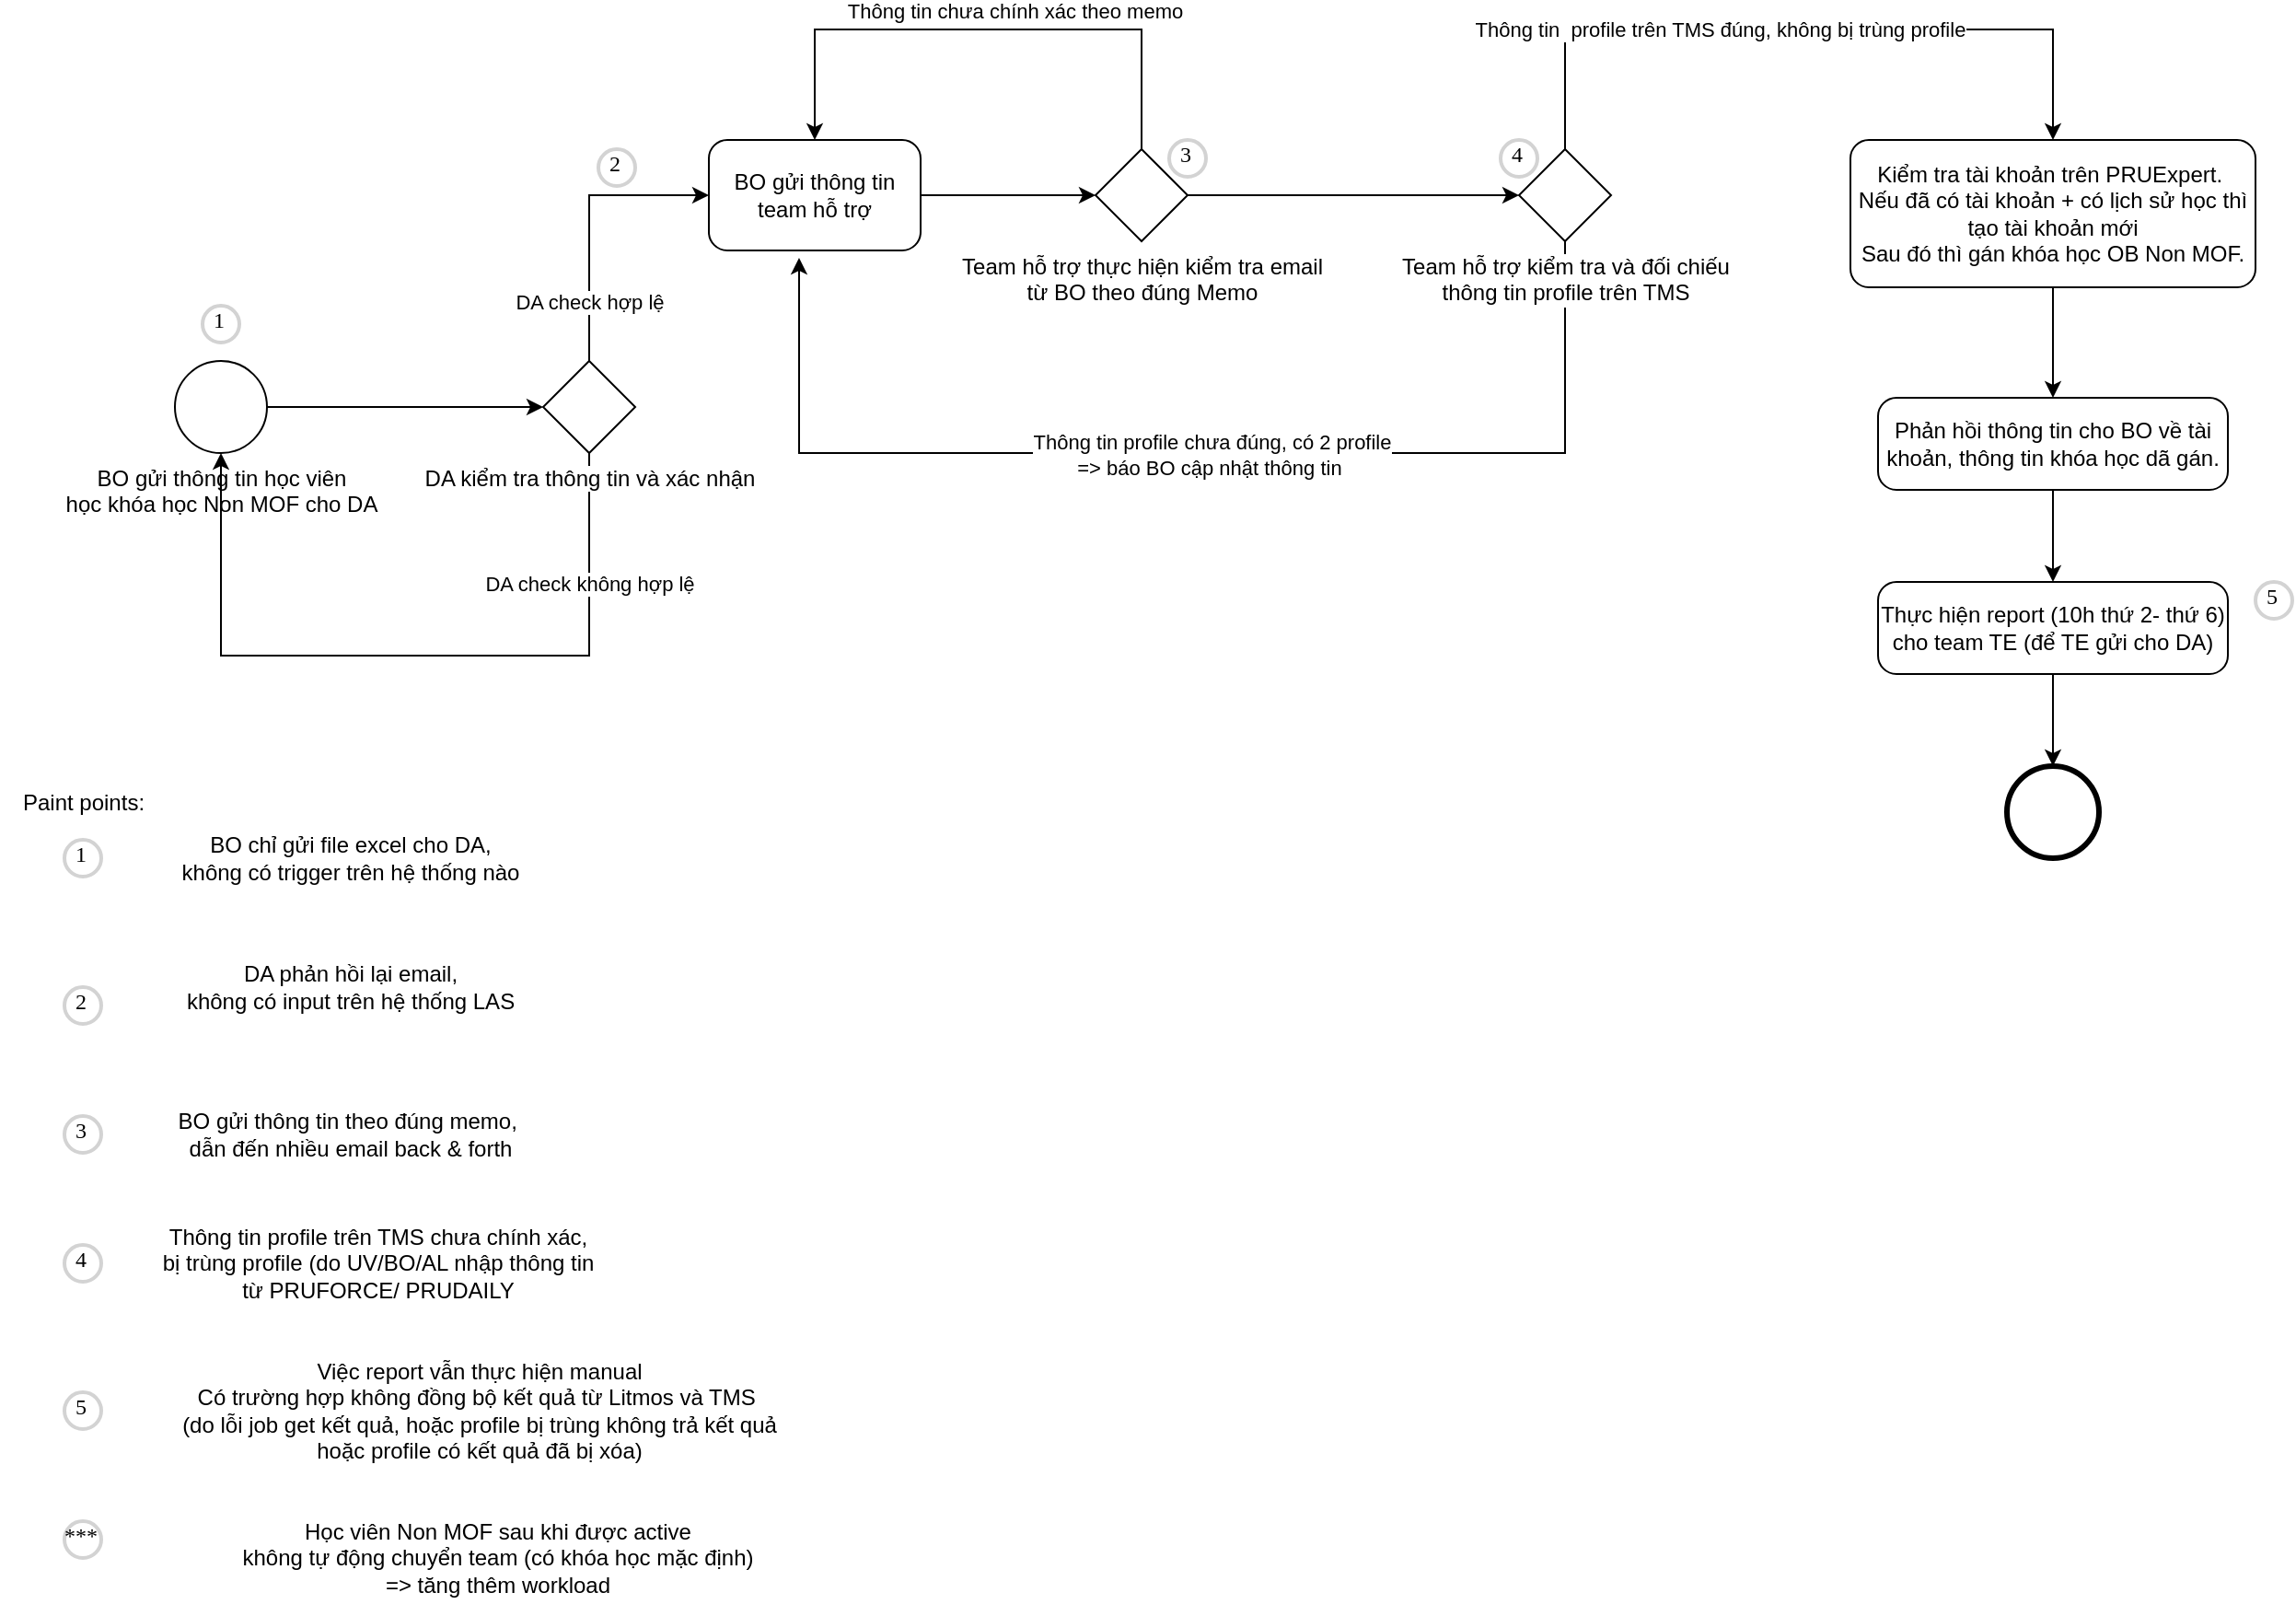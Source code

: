 <mxfile version="21.1.7" type="github" pages="3">
  <diagram name="NoN MOF" id="fQQmENuIEXwLTcdRdl_z">
    <mxGraphModel dx="1970" dy="452" grid="1" gridSize="10" guides="1" tooltips="1" connect="1" arrows="1" fold="1" page="1" pageScale="1" pageWidth="850" pageHeight="1100" math="0" shadow="0">
      <root>
        <mxCell id="0" />
        <mxCell id="1" parent="0" />
        <mxCell id="thDypKQiT-64LbLIf0Kg-5" style="edgeStyle=orthogonalEdgeStyle;rounded=0;orthogonalLoop=1;jettySize=auto;html=1;entryX=0;entryY=0.5;entryDx=0;entryDy=0;entryPerimeter=0;" edge="1" parent="1" source="thDypKQiT-64LbLIf0Kg-1" target="thDypKQiT-64LbLIf0Kg-2">
          <mxGeometry relative="1" as="geometry" />
        </mxCell>
        <mxCell id="thDypKQiT-64LbLIf0Kg-1" value="BO gửi thông tin học viên &lt;br&gt;học khóa học Non MOF cho DA" style="points=[[0.145,0.145,0],[0.5,0,0],[0.855,0.145,0],[1,0.5,0],[0.855,0.855,0],[0.5,1,0],[0.145,0.855,0],[0,0.5,0]];shape=mxgraph.bpmn.event;html=1;verticalLabelPosition=bottom;labelBackgroundColor=#ffffff;verticalAlign=top;align=center;perimeter=ellipsePerimeter;outlineConnect=0;aspect=fixed;outline=standard;symbol=general;" vertex="1" parent="1">
          <mxGeometry x="90" y="200" width="50" height="50" as="geometry" />
        </mxCell>
        <mxCell id="thDypKQiT-64LbLIf0Kg-4" style="edgeStyle=orthogonalEdgeStyle;rounded=0;orthogonalLoop=1;jettySize=auto;html=1;entryX=0;entryY=0.5;entryDx=0;entryDy=0;entryPerimeter=0;" edge="1" parent="1" source="thDypKQiT-64LbLIf0Kg-2" target="thDypKQiT-64LbLIf0Kg-3">
          <mxGeometry relative="1" as="geometry">
            <Array as="points">
              <mxPoint x="315" y="110" />
            </Array>
          </mxGeometry>
        </mxCell>
        <mxCell id="thDypKQiT-64LbLIf0Kg-7" value="DA check hợp lệ" style="edgeLabel;html=1;align=center;verticalAlign=middle;resizable=0;points=[];" vertex="1" connectable="0" parent="thDypKQiT-64LbLIf0Kg-4">
          <mxGeometry x="-0.587" relative="1" as="geometry">
            <mxPoint as="offset" />
          </mxGeometry>
        </mxCell>
        <mxCell id="thDypKQiT-64LbLIf0Kg-6" style="edgeStyle=orthogonalEdgeStyle;rounded=0;orthogonalLoop=1;jettySize=auto;html=1;entryX=0.5;entryY=1;entryDx=0;entryDy=0;entryPerimeter=0;" edge="1" parent="1" source="thDypKQiT-64LbLIf0Kg-2" target="thDypKQiT-64LbLIf0Kg-1">
          <mxGeometry relative="1" as="geometry">
            <Array as="points">
              <mxPoint x="315" y="360" />
              <mxPoint x="115" y="360" />
            </Array>
          </mxGeometry>
        </mxCell>
        <mxCell id="thDypKQiT-64LbLIf0Kg-8" value="DA check không hợp lệ" style="edgeLabel;html=1;align=center;verticalAlign=middle;resizable=0;points=[];" vertex="1" connectable="0" parent="thDypKQiT-64LbLIf0Kg-6">
          <mxGeometry x="-0.662" relative="1" as="geometry">
            <mxPoint as="offset" />
          </mxGeometry>
        </mxCell>
        <mxCell id="thDypKQiT-64LbLIf0Kg-2" value="DA kiểm tra thông tin và xác nhận" style="points=[[0.25,0.25,0],[0.5,0,0],[0.75,0.25,0],[1,0.5,0],[0.75,0.75,0],[0.5,1,0],[0.25,0.75,0],[0,0.5,0]];shape=mxgraph.bpmn.gateway2;html=1;verticalLabelPosition=bottom;labelBackgroundColor=#ffffff;verticalAlign=top;align=center;perimeter=rhombusPerimeter;outlineConnect=0;outline=none;symbol=none;" vertex="1" parent="1">
          <mxGeometry x="290" y="200" width="50" height="50" as="geometry" />
        </mxCell>
        <mxCell id="thDypKQiT-64LbLIf0Kg-11" style="edgeStyle=orthogonalEdgeStyle;rounded=0;orthogonalLoop=1;jettySize=auto;html=1;" edge="1" parent="1" source="thDypKQiT-64LbLIf0Kg-3" target="thDypKQiT-64LbLIf0Kg-10">
          <mxGeometry relative="1" as="geometry" />
        </mxCell>
        <mxCell id="thDypKQiT-64LbLIf0Kg-3" value="BO gửi thông tin team hỗ trợ" style="points=[[0.25,0,0],[0.5,0,0],[0.75,0,0],[1,0.25,0],[1,0.5,0],[1,0.75,0],[0.75,1,0],[0.5,1,0],[0.25,1,0],[0,0.75,0],[0,0.5,0],[0,0.25,0]];shape=mxgraph.bpmn.task;whiteSpace=wrap;rectStyle=rounded;size=10;html=1;container=1;expand=0;collapsible=0;taskMarker=abstract;" vertex="1" parent="1">
          <mxGeometry x="380" y="80" width="115" height="60" as="geometry" />
        </mxCell>
        <mxCell id="thDypKQiT-64LbLIf0Kg-23" style="edgeStyle=orthogonalEdgeStyle;rounded=0;orthogonalLoop=1;jettySize=auto;html=1;entryX=0.5;entryY=0;entryDx=0;entryDy=0;entryPerimeter=0;" edge="1" parent="1" source="thDypKQiT-64LbLIf0Kg-9" target="thDypKQiT-64LbLIf0Kg-22">
          <mxGeometry relative="1" as="geometry" />
        </mxCell>
        <mxCell id="thDypKQiT-64LbLIf0Kg-9" value="Kiểm tra tài khoản trên PRUExpert.&amp;nbsp;&lt;br&gt;Nếu đã có tài khoản + có lịch sử học thì tạo tài khoản mới&lt;br&gt;Sau đó thì gán khóa học OB Non MOF." style="points=[[0.25,0,0],[0.5,0,0],[0.75,0,0],[1,0.25,0],[1,0.5,0],[1,0.75,0],[0.75,1,0],[0.5,1,0],[0.25,1,0],[0,0.75,0],[0,0.5,0],[0,0.25,0]];shape=mxgraph.bpmn.task;whiteSpace=wrap;rectStyle=rounded;size=10;html=1;container=1;expand=0;collapsible=0;taskMarker=abstract;" vertex="1" parent="1">
          <mxGeometry x="1000" y="80" width="220" height="80" as="geometry" />
        </mxCell>
        <mxCell id="thDypKQiT-64LbLIf0Kg-12" style="edgeStyle=orthogonalEdgeStyle;rounded=0;orthogonalLoop=1;jettySize=auto;html=1;entryX=0.5;entryY=0;entryDx=0;entryDy=0;entryPerimeter=0;" edge="1" parent="1" source="thDypKQiT-64LbLIf0Kg-10" target="thDypKQiT-64LbLIf0Kg-3">
          <mxGeometry relative="1" as="geometry">
            <Array as="points">
              <mxPoint x="615" y="20" />
              <mxPoint x="438" y="20" />
            </Array>
          </mxGeometry>
        </mxCell>
        <mxCell id="thDypKQiT-64LbLIf0Kg-13" value="Thông tin chưa chính xác theo memo&lt;br&gt;" style="edgeLabel;html=1;align=center;verticalAlign=middle;resizable=0;points=[];" vertex="1" connectable="0" parent="thDypKQiT-64LbLIf0Kg-12">
          <mxGeometry x="-0.146" y="2" relative="1" as="geometry">
            <mxPoint x="-5" y="-12" as="offset" />
          </mxGeometry>
        </mxCell>
        <mxCell id="thDypKQiT-64LbLIf0Kg-16" style="edgeStyle=orthogonalEdgeStyle;rounded=0;orthogonalLoop=1;jettySize=auto;html=1;entryX=0;entryY=0.5;entryDx=0;entryDy=0;entryPerimeter=0;" edge="1" parent="1" source="thDypKQiT-64LbLIf0Kg-10" target="thDypKQiT-64LbLIf0Kg-15">
          <mxGeometry relative="1" as="geometry" />
        </mxCell>
        <mxCell id="thDypKQiT-64LbLIf0Kg-10" value="Team hỗ trợ thực hiện kiểm tra email &lt;br&gt;từ BO theo đúng Memo" style="points=[[0.25,0.25,0],[0.5,0,0],[0.75,0.25,0],[1,0.5,0],[0.75,0.75,0],[0.5,1,0],[0.25,0.75,0],[0,0.5,0]];shape=mxgraph.bpmn.gateway2;html=1;verticalLabelPosition=bottom;labelBackgroundColor=#ffffff;verticalAlign=top;align=center;perimeter=rhombusPerimeter;outlineConnect=0;outline=none;symbol=none;" vertex="1" parent="1">
          <mxGeometry x="590" y="85" width="50" height="50" as="geometry" />
        </mxCell>
        <mxCell id="thDypKQiT-64LbLIf0Kg-17" style="edgeStyle=orthogonalEdgeStyle;rounded=0;orthogonalLoop=1;jettySize=auto;html=1;entryX=0.426;entryY=1.067;entryDx=0;entryDy=0;entryPerimeter=0;" edge="1" parent="1" source="thDypKQiT-64LbLIf0Kg-15" target="thDypKQiT-64LbLIf0Kg-3">
          <mxGeometry relative="1" as="geometry">
            <Array as="points">
              <mxPoint x="845" y="250" />
              <mxPoint x="429" y="250" />
            </Array>
          </mxGeometry>
        </mxCell>
        <mxCell id="thDypKQiT-64LbLIf0Kg-18" value="Thông tin profile chưa đúng, có 2 profile&lt;br&gt;=&amp;gt; báo BO cập nhật thông tin&amp;nbsp;" style="edgeLabel;html=1;align=center;verticalAlign=middle;resizable=0;points=[];" vertex="1" connectable="0" parent="thDypKQiT-64LbLIf0Kg-17">
          <mxGeometry x="-0.036" y="1" relative="1" as="geometry">
            <mxPoint as="offset" />
          </mxGeometry>
        </mxCell>
        <mxCell id="thDypKQiT-64LbLIf0Kg-20" style="edgeStyle=orthogonalEdgeStyle;rounded=0;orthogonalLoop=1;jettySize=auto;html=1;entryX=0.5;entryY=0;entryDx=0;entryDy=0;entryPerimeter=0;" edge="1" parent="1" source="thDypKQiT-64LbLIf0Kg-15" target="thDypKQiT-64LbLIf0Kg-9">
          <mxGeometry relative="1" as="geometry">
            <Array as="points">
              <mxPoint x="845" y="20" />
              <mxPoint x="1110" y="20" />
            </Array>
          </mxGeometry>
        </mxCell>
        <mxCell id="thDypKQiT-64LbLIf0Kg-21" value="Thông tin&amp;nbsp; profile trên TMS đúng, không bị trùng profile" style="edgeLabel;html=1;align=center;verticalAlign=middle;resizable=0;points=[];" vertex="1" connectable="0" parent="thDypKQiT-64LbLIf0Kg-20">
          <mxGeometry x="-0.236" relative="1" as="geometry">
            <mxPoint as="offset" />
          </mxGeometry>
        </mxCell>
        <mxCell id="thDypKQiT-64LbLIf0Kg-15" value="Team hỗ trợ kiểm tra và đối chiếu &lt;br&gt;thông tin profile trên TMS" style="points=[[0.25,0.25,0],[0.5,0,0],[0.75,0.25,0],[1,0.5,0],[0.75,0.75,0],[0.5,1,0],[0.25,0.75,0],[0,0.5,0]];shape=mxgraph.bpmn.gateway2;html=1;verticalLabelPosition=bottom;labelBackgroundColor=#ffffff;verticalAlign=top;align=center;perimeter=rhombusPerimeter;outlineConnect=0;outline=none;symbol=none;" vertex="1" parent="1">
          <mxGeometry x="820" y="85" width="50" height="50" as="geometry" />
        </mxCell>
        <mxCell id="thDypKQiT-64LbLIf0Kg-40" style="edgeStyle=orthogonalEdgeStyle;rounded=0;orthogonalLoop=1;jettySize=auto;html=1;entryX=0.5;entryY=0;entryDx=0;entryDy=0;entryPerimeter=0;" edge="1" parent="1" source="thDypKQiT-64LbLIf0Kg-22" target="thDypKQiT-64LbLIf0Kg-39">
          <mxGeometry relative="1" as="geometry" />
        </mxCell>
        <mxCell id="thDypKQiT-64LbLIf0Kg-22" value="Phản hồi thông tin cho BO về tài khoản, thông tin khóa học dã gán." style="points=[[0.25,0,0],[0.5,0,0],[0.75,0,0],[1,0.25,0],[1,0.5,0],[1,0.75,0],[0.75,1,0],[0.5,1,0],[0.25,1,0],[0,0.75,0],[0,0.5,0],[0,0.25,0]];shape=mxgraph.bpmn.task;whiteSpace=wrap;rectStyle=rounded;size=10;html=1;container=1;expand=0;collapsible=0;taskMarker=abstract;" vertex="1" parent="1">
          <mxGeometry x="1015" y="220" width="190" height="50" as="geometry" />
        </mxCell>
        <mxCell id="thDypKQiT-64LbLIf0Kg-24" value="" style="points=[[0.145,0.145,0],[0.5,0,0],[0.855,0.145,0],[1,0.5,0],[0.855,0.855,0],[0.5,1,0],[0.145,0.855,0],[0,0.5,0]];shape=mxgraph.bpmn.event;html=1;verticalLabelPosition=bottom;labelBackgroundColor=#ffffff;verticalAlign=top;align=center;perimeter=ellipsePerimeter;outlineConnect=0;aspect=fixed;outline=end;symbol=terminate2;" vertex="1" parent="1">
          <mxGeometry x="1085" y="420" width="50" height="50" as="geometry" />
        </mxCell>
        <mxCell id="thDypKQiT-64LbLIf0Kg-26" value="1" style="ellipse;whiteSpace=wrap;html=1;aspect=fixed;strokeWidth=2;fontFamily=Tahoma;spacingBottom=4;spacingRight=2;strokeColor=#d3d3d3;" vertex="1" parent="1">
          <mxGeometry x="105" y="170" width="20" height="20" as="geometry" />
        </mxCell>
        <mxCell id="thDypKQiT-64LbLIf0Kg-27" value="Paint points:" style="text;html=1;align=center;verticalAlign=middle;resizable=0;points=[];autosize=1;strokeColor=none;fillColor=none;" vertex="1" parent="1">
          <mxGeometry x="-5" y="425" width="90" height="30" as="geometry" />
        </mxCell>
        <mxCell id="thDypKQiT-64LbLIf0Kg-28" value="1" style="ellipse;whiteSpace=wrap;html=1;aspect=fixed;strokeWidth=2;fontFamily=Tahoma;spacingBottom=4;spacingRight=2;strokeColor=#d3d3d3;" vertex="1" parent="1">
          <mxGeometry x="30" y="460" width="20" height="20" as="geometry" />
        </mxCell>
        <mxCell id="thDypKQiT-64LbLIf0Kg-29" value="BO chỉ gửi file excel cho DA, &lt;br&gt;không có trigger trên hệ thống nào" style="text;html=1;align=center;verticalAlign=middle;resizable=0;points=[];autosize=1;strokeColor=none;fillColor=none;" vertex="1" parent="1">
          <mxGeometry x="80" y="450" width="210" height="40" as="geometry" />
        </mxCell>
        <mxCell id="thDypKQiT-64LbLIf0Kg-30" value="2" style="ellipse;whiteSpace=wrap;html=1;aspect=fixed;strokeWidth=2;fontFamily=Tahoma;spacingBottom=4;spacingRight=2;strokeColor=#d3d3d3;" vertex="1" parent="1">
          <mxGeometry x="320" y="85" width="20" height="20" as="geometry" />
        </mxCell>
        <mxCell id="thDypKQiT-64LbLIf0Kg-31" value="2" style="ellipse;whiteSpace=wrap;html=1;aspect=fixed;strokeWidth=2;fontFamily=Tahoma;spacingBottom=4;spacingRight=2;strokeColor=#d3d3d3;" vertex="1" parent="1">
          <mxGeometry x="30" y="540" width="20" height="20" as="geometry" />
        </mxCell>
        <mxCell id="thDypKQiT-64LbLIf0Kg-32" value="DA phản hồi lại email, &lt;br&gt;không có input trên hệ thống LAS&lt;br&gt;" style="text;html=1;align=center;verticalAlign=middle;resizable=0;points=[];autosize=1;strokeColor=none;fillColor=none;" vertex="1" parent="1">
          <mxGeometry x="85" y="520" width="200" height="40" as="geometry" />
        </mxCell>
        <mxCell id="thDypKQiT-64LbLIf0Kg-33" value="3" style="ellipse;whiteSpace=wrap;html=1;aspect=fixed;strokeWidth=2;fontFamily=Tahoma;spacingBottom=4;spacingRight=2;strokeColor=#d3d3d3;" vertex="1" parent="1">
          <mxGeometry x="630" y="80" width="20" height="20" as="geometry" />
        </mxCell>
        <mxCell id="thDypKQiT-64LbLIf0Kg-34" value="4" style="ellipse;whiteSpace=wrap;html=1;aspect=fixed;strokeWidth=2;fontFamily=Tahoma;spacingBottom=4;spacingRight=2;strokeColor=#d3d3d3;" vertex="1" parent="1">
          <mxGeometry x="810" y="80" width="20" height="20" as="geometry" />
        </mxCell>
        <mxCell id="thDypKQiT-64LbLIf0Kg-35" value="3" style="ellipse;whiteSpace=wrap;html=1;aspect=fixed;strokeWidth=2;fontFamily=Tahoma;spacingBottom=4;spacingRight=2;strokeColor=#d3d3d3;" vertex="1" parent="1">
          <mxGeometry x="30" y="610" width="20" height="20" as="geometry" />
        </mxCell>
        <mxCell id="thDypKQiT-64LbLIf0Kg-36" value="BO gửi thông tin theo đúng memo,&amp;nbsp;&lt;br&gt;dẫn đến nhiều email back &amp;amp; forth" style="text;html=1;align=center;verticalAlign=middle;resizable=0;points=[];autosize=1;strokeColor=none;fillColor=none;" vertex="1" parent="1">
          <mxGeometry x="80" y="600" width="210" height="40" as="geometry" />
        </mxCell>
        <mxCell id="thDypKQiT-64LbLIf0Kg-37" value="4" style="ellipse;whiteSpace=wrap;html=1;aspect=fixed;strokeWidth=2;fontFamily=Tahoma;spacingBottom=4;spacingRight=2;strokeColor=#d3d3d3;" vertex="1" parent="1">
          <mxGeometry x="30" y="680" width="20" height="20" as="geometry" />
        </mxCell>
        <mxCell id="thDypKQiT-64LbLIf0Kg-38" value="Thông tin profile trên TMS chưa chính xác, &lt;br&gt;bị trùng profile (do UV/BO/AL nhập thông tin &lt;br&gt;từ PRUFORCE/ PRUDAILY" style="text;html=1;align=center;verticalAlign=middle;resizable=0;points=[];autosize=1;strokeColor=none;fillColor=none;" vertex="1" parent="1">
          <mxGeometry x="70" y="660" width="260" height="60" as="geometry" />
        </mxCell>
        <mxCell id="thDypKQiT-64LbLIf0Kg-41" style="edgeStyle=orthogonalEdgeStyle;rounded=0;orthogonalLoop=1;jettySize=auto;html=1;entryX=0.5;entryY=0;entryDx=0;entryDy=0;entryPerimeter=0;" edge="1" parent="1" source="thDypKQiT-64LbLIf0Kg-39" target="thDypKQiT-64LbLIf0Kg-24">
          <mxGeometry relative="1" as="geometry" />
        </mxCell>
        <mxCell id="thDypKQiT-64LbLIf0Kg-39" value="Thực hiện report (10h thứ 2- thứ 6) cho team TE (để TE gửi cho DA)" style="points=[[0.25,0,0],[0.5,0,0],[0.75,0,0],[1,0.25,0],[1,0.5,0],[1,0.75,0],[0.75,1,0],[0.5,1,0],[0.25,1,0],[0,0.75,0],[0,0.5,0],[0,0.25,0]];shape=mxgraph.bpmn.task;whiteSpace=wrap;rectStyle=rounded;size=10;html=1;container=1;expand=0;collapsible=0;taskMarker=abstract;" vertex="1" parent="1">
          <mxGeometry x="1015" y="320" width="190" height="50" as="geometry" />
        </mxCell>
        <mxCell id="thDypKQiT-64LbLIf0Kg-42" value="5" style="ellipse;whiteSpace=wrap;html=1;aspect=fixed;strokeWidth=2;fontFamily=Tahoma;spacingBottom=4;spacingRight=2;strokeColor=#d3d3d3;" vertex="1" parent="1">
          <mxGeometry x="1220" y="320" width="20" height="20" as="geometry" />
        </mxCell>
        <mxCell id="thDypKQiT-64LbLIf0Kg-43" value="5" style="ellipse;whiteSpace=wrap;html=1;aspect=fixed;strokeWidth=2;fontFamily=Tahoma;spacingBottom=4;spacingRight=2;strokeColor=#d3d3d3;" vertex="1" parent="1">
          <mxGeometry x="30" y="760" width="20" height="20" as="geometry" />
        </mxCell>
        <mxCell id="thDypKQiT-64LbLIf0Kg-44" value="Việc report vẫn thực hiện manual&lt;br&gt;Có trường hợp không đồng bộ kết quả từ Litmos và TMS&amp;nbsp;&lt;br&gt;(do lỗi job get kết quả, hoặc profile bị trùng không trả kết quả &lt;br&gt;hoặc profile có kết quả đã bị xóa)" style="text;html=1;align=center;verticalAlign=middle;resizable=0;points=[];autosize=1;strokeColor=none;fillColor=none;" vertex="1" parent="1">
          <mxGeometry x="80" y="735" width="350" height="70" as="geometry" />
        </mxCell>
        <mxCell id="Pe_MBrciBFtCj17xwoZH-1" value="***" style="ellipse;whiteSpace=wrap;html=1;aspect=fixed;strokeWidth=2;fontFamily=Tahoma;spacingBottom=4;spacingRight=2;strokeColor=#d3d3d3;" vertex="1" parent="1">
          <mxGeometry x="30" y="830" width="20" height="20" as="geometry" />
        </mxCell>
        <mxCell id="Pe_MBrciBFtCj17xwoZH-2" value="Học viên Non MOF sau khi được active &lt;br&gt;không tự động chuyển team (có khóa học mặc định)&lt;br&gt;=&amp;gt; tăng thêm workload" style="text;html=1;align=center;verticalAlign=middle;resizable=0;points=[];autosize=1;strokeColor=none;fillColor=none;" vertex="1" parent="1">
          <mxGeometry x="115" y="820" width="300" height="60" as="geometry" />
        </mxCell>
      </root>
    </mxGraphModel>
  </diagram>
  <diagram name="Rein" id="vkYovINN1ZxbjtTZWmYw">
    <mxGraphModel dx="1970" dy="452" grid="1" gridSize="10" guides="1" tooltips="1" connect="1" arrows="1" fold="1" page="1" pageScale="1" pageWidth="850" pageHeight="1100" math="0" shadow="0">
      <root>
        <mxCell id="09gS8H7WLiLJRydkrxy7-0" />
        <mxCell id="09gS8H7WLiLJRydkrxy7-1" parent="09gS8H7WLiLJRydkrxy7-0" />
        <mxCell id="09gS8H7WLiLJRydkrxy7-2" style="edgeStyle=orthogonalEdgeStyle;rounded=0;orthogonalLoop=1;jettySize=auto;html=1;entryX=0;entryY=0.5;entryDx=0;entryDy=0;entryPerimeter=0;" edge="1" parent="09gS8H7WLiLJRydkrxy7-1" source="09gS8H7WLiLJRydkrxy7-3" target="09gS8H7WLiLJRydkrxy7-8">
          <mxGeometry relative="1" as="geometry" />
        </mxCell>
        <mxCell id="09gS8H7WLiLJRydkrxy7-3" value="Nhận thông tin request từ BO hoặc&lt;br&gt;từ học viên (không đăng nhập được tài khoản)&lt;br&gt;" style="points=[[0.145,0.145,0],[0.5,0,0],[0.855,0.145,0],[1,0.5,0],[0.855,0.855,0],[0.5,1,0],[0.145,0.855,0],[0,0.5,0]];shape=mxgraph.bpmn.event;html=1;verticalLabelPosition=bottom;labelBackgroundColor=#ffffff;verticalAlign=top;align=center;perimeter=ellipsePerimeter;outlineConnect=0;aspect=fixed;outline=standard;symbol=general;" vertex="1" parent="09gS8H7WLiLJRydkrxy7-1">
          <mxGeometry y="200" width="50" height="50" as="geometry" />
        </mxCell>
        <mxCell id="09gS8H7WLiLJRydkrxy7-4" style="edgeStyle=orthogonalEdgeStyle;rounded=0;orthogonalLoop=1;jettySize=auto;html=1;entryX=0;entryY=0.5;entryDx=0;entryDy=0;entryPerimeter=0;" edge="1" parent="09gS8H7WLiLJRydkrxy7-1" source="09gS8H7WLiLJRydkrxy7-8" target="3sYgrTNvgRS8eJZzEcFu-2">
          <mxGeometry relative="1" as="geometry">
            <mxPoint x="380" y="110" as="targetPoint" />
            <Array as="points">
              <mxPoint x="315" y="110" />
            </Array>
          </mxGeometry>
        </mxCell>
        <mxCell id="09gS8H7WLiLJRydkrxy7-5" value="Thông tin đúng và tình trạng &quot;rein&quot;&lt;br&gt;(LAS và TMS đều Inactive)" style="edgeLabel;html=1;align=center;verticalAlign=middle;resizable=0;points=[];" vertex="1" connectable="0" parent="09gS8H7WLiLJRydkrxy7-4">
          <mxGeometry x="-0.587" relative="1" as="geometry">
            <mxPoint as="offset" />
          </mxGeometry>
        </mxCell>
        <mxCell id="09gS8H7WLiLJRydkrxy7-6" style="edgeStyle=orthogonalEdgeStyle;rounded=0;orthogonalLoop=1;jettySize=auto;html=1;entryX=0.5;entryY=1;entryDx=0;entryDy=0;entryPerimeter=0;" edge="1" parent="09gS8H7WLiLJRydkrxy7-1" source="09gS8H7WLiLJRydkrxy7-8" target="09gS8H7WLiLJRydkrxy7-3">
          <mxGeometry relative="1" as="geometry">
            <Array as="points">
              <mxPoint x="315" y="330" />
              <mxPoint x="25" y="330" />
            </Array>
          </mxGeometry>
        </mxCell>
        <mxCell id="3sYgrTNvgRS8eJZzEcFu-1" value="Nếu thông tin không đúng, trùng profile&lt;br&gt;=&amp;gt; phản hồi cho BO cập nhật thông tin" style="edgeLabel;html=1;align=center;verticalAlign=middle;resizable=0;points=[];" vertex="1" connectable="0" parent="09gS8H7WLiLJRydkrxy7-6">
          <mxGeometry x="-0.138" y="1" relative="1" as="geometry">
            <mxPoint as="offset" />
          </mxGeometry>
        </mxCell>
        <mxCell id="09gS8H7WLiLJRydkrxy7-8" value="Kiểm tra thông tin profile TMS và tình trạng trên TMS&lt;br&gt;" style="points=[[0.25,0.25,0],[0.5,0,0],[0.75,0.25,0],[1,0.5,0],[0.75,0.75,0],[0.5,1,0],[0.25,0.75,0],[0,0.5,0]];shape=mxgraph.bpmn.gateway2;html=1;verticalLabelPosition=bottom;labelBackgroundColor=#ffffff;verticalAlign=top;align=center;perimeter=rhombusPerimeter;outlineConnect=0;outline=none;symbol=none;" vertex="1" parent="09gS8H7WLiLJRydkrxy7-1">
          <mxGeometry x="290" y="200" width="50" height="50" as="geometry" />
        </mxCell>
        <mxCell id="3sYgrTNvgRS8eJZzEcFu-5" style="edgeStyle=orthogonalEdgeStyle;rounded=0;orthogonalLoop=1;jettySize=auto;html=1;entryX=0.5;entryY=0;entryDx=0;entryDy=0;entryPerimeter=0;" edge="1" parent="09gS8H7WLiLJRydkrxy7-1" source="09gS8H7WLiLJRydkrxy7-23" target="09gS8H7WLiLJRydkrxy7-24">
          <mxGeometry relative="1" as="geometry">
            <mxPoint x="835" y="265" as="targetPoint" />
          </mxGeometry>
        </mxCell>
        <mxCell id="09gS8H7WLiLJRydkrxy7-23" value="Phản hồi thông tin cho học viên/BO về tài khoản" style="points=[[0.25,0,0],[0.5,0,0],[0.75,0,0],[1,0.25,0],[1,0.5,0],[1,0.75,0],[0.75,1,0],[0.5,1,0],[0.25,1,0],[0,0.75,0],[0,0.5,0],[0,0.25,0]];shape=mxgraph.bpmn.task;whiteSpace=wrap;rectStyle=rounded;size=10;html=1;container=1;expand=0;collapsible=0;taskMarker=abstract;" vertex="1" parent="09gS8H7WLiLJRydkrxy7-1">
          <mxGeometry x="740" y="85" width="190" height="50" as="geometry" />
        </mxCell>
        <mxCell id="09gS8H7WLiLJRydkrxy7-24" value="" style="points=[[0.145,0.145,0],[0.5,0,0],[0.855,0.145,0],[1,0.5,0],[0.855,0.855,0],[0.5,1,0],[0.145,0.855,0],[0,0.5,0]];shape=mxgraph.bpmn.event;html=1;verticalLabelPosition=bottom;labelBackgroundColor=#ffffff;verticalAlign=top;align=center;perimeter=ellipsePerimeter;outlineConnect=0;aspect=fixed;outline=end;symbol=terminate2;" vertex="1" parent="09gS8H7WLiLJRydkrxy7-1">
          <mxGeometry x="810" y="270" width="50" height="50" as="geometry" />
        </mxCell>
        <mxCell id="09gS8H7WLiLJRydkrxy7-25" value="1" style="ellipse;whiteSpace=wrap;html=1;aspect=fixed;strokeWidth=2;fontFamily=Tahoma;spacingBottom=4;spacingRight=2;strokeColor=#d3d3d3;" vertex="1" parent="09gS8H7WLiLJRydkrxy7-1">
          <mxGeometry x="50" y="190" width="20" height="20" as="geometry" />
        </mxCell>
        <mxCell id="09gS8H7WLiLJRydkrxy7-26" value="Paint points:" style="text;html=1;align=center;verticalAlign=middle;resizable=0;points=[];autosize=1;strokeColor=none;fillColor=none;" vertex="1" parent="09gS8H7WLiLJRydkrxy7-1">
          <mxGeometry x="-5" y="425" width="90" height="30" as="geometry" />
        </mxCell>
        <mxCell id="09gS8H7WLiLJRydkrxy7-27" value="1" style="ellipse;whiteSpace=wrap;html=1;aspect=fixed;strokeWidth=2;fontFamily=Tahoma;spacingBottom=4;spacingRight=2;strokeColor=#d3d3d3;" vertex="1" parent="09gS8H7WLiLJRydkrxy7-1">
          <mxGeometry x="30" y="460" width="20" height="20" as="geometry" />
        </mxCell>
        <mxCell id="09gS8H7WLiLJRydkrxy7-28" value="Học viên rein chưa có trigger từ hệ thống&lt;br&gt;(chỉ nhận được thông tin qua email/call)" style="text;html=1;align=center;verticalAlign=middle;resizable=0;points=[];autosize=1;strokeColor=none;fillColor=none;" vertex="1" parent="09gS8H7WLiLJRydkrxy7-1">
          <mxGeometry x="65" y="450" width="240" height="40" as="geometry" />
        </mxCell>
        <mxCell id="09gS8H7WLiLJRydkrxy7-29" value="2" style="ellipse;whiteSpace=wrap;html=1;aspect=fixed;strokeWidth=2;fontFamily=Tahoma;spacingBottom=4;spacingRight=2;strokeColor=#d3d3d3;" vertex="1" parent="09gS8H7WLiLJRydkrxy7-1">
          <mxGeometry x="340" y="300" width="20" height="20" as="geometry" />
        </mxCell>
        <mxCell id="09gS8H7WLiLJRydkrxy7-30" value="2" style="ellipse;whiteSpace=wrap;html=1;aspect=fixed;strokeWidth=2;fontFamily=Tahoma;spacingBottom=4;spacingRight=2;strokeColor=#d3d3d3;" vertex="1" parent="09gS8H7WLiLJRydkrxy7-1">
          <mxGeometry x="30" y="540" width="20" height="20" as="geometry" />
        </mxCell>
        <mxCell id="09gS8H7WLiLJRydkrxy7-31" value="Thông tin profile sai hoặc bị trùng &lt;br&gt;(học viên/AL nhập thêm thông tin từ PRUFORCE/PRUDAIL)" style="text;html=1;align=center;verticalAlign=middle;resizable=0;points=[];autosize=1;strokeColor=none;fillColor=none;" vertex="1" parent="09gS8H7WLiLJRydkrxy7-1">
          <mxGeometry x="70" y="520" width="340" height="40" as="geometry" />
        </mxCell>
        <mxCell id="09gS8H7WLiLJRydkrxy7-32" value="3" style="ellipse;whiteSpace=wrap;html=1;aspect=fixed;strokeWidth=2;fontFamily=Tahoma;spacingBottom=4;spacingRight=2;strokeColor=#d3d3d3;" vertex="1" parent="09gS8H7WLiLJRydkrxy7-1">
          <mxGeometry x="630" y="80" width="20" height="20" as="geometry" />
        </mxCell>
        <mxCell id="09gS8H7WLiLJRydkrxy7-34" value="3" style="ellipse;whiteSpace=wrap;html=1;aspect=fixed;strokeWidth=2;fontFamily=Tahoma;spacingBottom=4;spacingRight=2;strokeColor=#d3d3d3;" vertex="1" parent="09gS8H7WLiLJRydkrxy7-1">
          <mxGeometry x="30" y="610" width="20" height="20" as="geometry" />
        </mxCell>
        <mxCell id="09gS8H7WLiLJRydkrxy7-35" value="Thao tác kiểm tra, gán team và cập nhật LitmosID đều là manual" style="text;html=1;align=center;verticalAlign=middle;resizable=0;points=[];autosize=1;strokeColor=none;fillColor=none;" vertex="1" parent="09gS8H7WLiLJRydkrxy7-1">
          <mxGeometry x="80" y="605" width="370" height="30" as="geometry" />
        </mxCell>
        <mxCell id="09gS8H7WLiLJRydkrxy7-36" value="***" style="ellipse;whiteSpace=wrap;html=1;aspect=fixed;strokeWidth=2;fontFamily=Tahoma;spacingBottom=4;spacingRight=2;strokeColor=#d3d3d3;" vertex="1" parent="09gS8H7WLiLJRydkrxy7-1">
          <mxGeometry x="30" y="680" width="20" height="20" as="geometry" />
        </mxCell>
        <mxCell id="09gS8H7WLiLJRydkrxy7-40" value="5" style="ellipse;whiteSpace=wrap;html=1;aspect=fixed;strokeWidth=2;fontFamily=Tahoma;spacingBottom=4;spacingRight=2;strokeColor=#d3d3d3;" vertex="1" parent="09gS8H7WLiLJRydkrxy7-1">
          <mxGeometry x="1220" y="320" width="20" height="20" as="geometry" />
        </mxCell>
        <mxCell id="3sYgrTNvgRS8eJZzEcFu-3" style="edgeStyle=orthogonalEdgeStyle;rounded=0;orthogonalLoop=1;jettySize=auto;html=1;entryX=0;entryY=0.5;entryDx=0;entryDy=0;entryPerimeter=0;" edge="1" parent="09gS8H7WLiLJRydkrxy7-1" source="3sYgrTNvgRS8eJZzEcFu-2" target="09gS8H7WLiLJRydkrxy7-23">
          <mxGeometry relative="1" as="geometry" />
        </mxCell>
        <mxCell id="3sYgrTNvgRS8eJZzEcFu-2" value="Kiểm tra tài khoản trên PRUExpert.&amp;nbsp;&lt;br&gt;Nếu đã có tài khoản + có lịch sử học thì tạo tài khoản mới.&lt;br&gt;Cập nhật LitmosID (nếu cần)&lt;br&gt;Sau đó thì gán team AD Candidate." style="points=[[0.25,0,0],[0.5,0,0],[0.75,0,0],[1,0.25,0],[1,0.5,0],[1,0.75,0],[0.75,1,0],[0.5,1,0],[0.25,1,0],[0,0.75,0],[0,0.5,0],[0,0.25,0]];shape=mxgraph.bpmn.task;whiteSpace=wrap;rectStyle=rounded;size=10;html=1;container=1;expand=0;collapsible=0;taskMarker=abstract;" vertex="1" parent="09gS8H7WLiLJRydkrxy7-1">
          <mxGeometry x="425" y="70" width="220" height="80" as="geometry" />
        </mxCell>
        <mxCell id="3sYgrTNvgRS8eJZzEcFu-6" value="3" style="ellipse;whiteSpace=wrap;html=1;aspect=fixed;strokeWidth=2;fontFamily=Tahoma;spacingBottom=4;spacingRight=2;strokeColor=#d3d3d3;" vertex="1" parent="09gS8H7WLiLJRydkrxy7-1">
          <mxGeometry x="525" y="160" width="20" height="20" as="geometry" />
        </mxCell>
        <mxCell id="BRleXO5vZ5iaNJ9HC4jo-0" value="Học viên Non MOF sau khi được active &lt;br&gt;không tự động chuyển team (có khóa học mặc định)&lt;br&gt;=&amp;gt; tăng thêm workload" style="text;html=1;align=center;verticalAlign=middle;resizable=0;points=[];autosize=1;strokeColor=none;fillColor=none;" vertex="1" parent="09gS8H7WLiLJRydkrxy7-1">
          <mxGeometry x="85" y="660" width="300" height="60" as="geometry" />
        </mxCell>
      </root>
    </mxGraphModel>
  </diagram>
  <diagram id="OLjQdKVq1x41z0ix_UFe" name="Page-2">
    <mxGraphModel dx="1120" dy="452" grid="1" gridSize="10" guides="1" tooltips="1" connect="1" arrows="1" fold="1" page="1" pageScale="1" pageWidth="850" pageHeight="1100" math="0" shadow="0">
      <root>
        <mxCell id="0" />
        <mxCell id="1" parent="0" />
      </root>
    </mxGraphModel>
  </diagram>
</mxfile>
